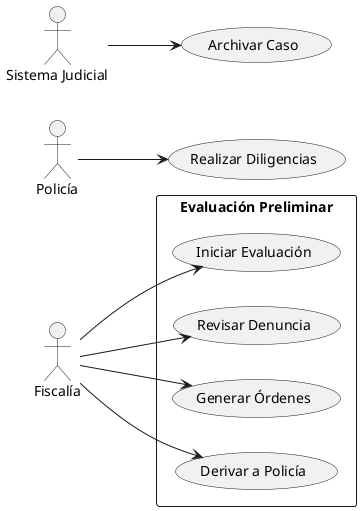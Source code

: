 @startuml
left to right direction
actor Fiscalía
actor Policía
actor "Sistema Judicial" as Sistema

rectangle "Evaluación Preliminar" {
  (Iniciar Evaluación) as iniciar
  (Revisar Denuncia) as revisar
  (Generar Órdenes) as ordenes
  (Derivar a Policía) as derivar
}

Fiscalía --> iniciar
Fiscalía --> revisar
Fiscalía --> ordenes
Fiscalía --> derivar
Policía --> (Realizar Diligencias)
Sistema --> (Archivar Caso)
@enduml